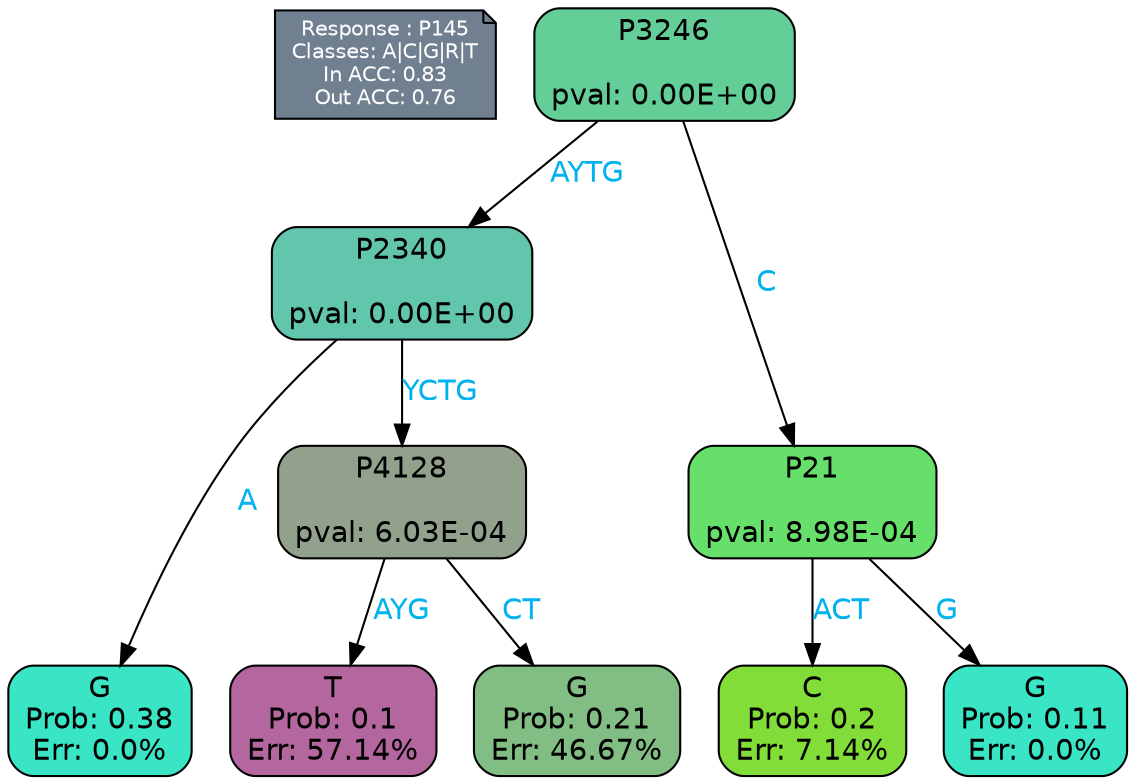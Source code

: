 digraph Tree {
node [shape=box, style="filled, rounded", color="black", fontname=helvetica] ;
graph [ranksep=equally, splines=polylines, bgcolor=transparent, dpi=600] ;
edge [fontname=helvetica] ;
LEGEND [label="Response : P145
Classes: A|C|G|R|T
In ACC: 0.83
Out ACC: 0.76
",shape=note,align=left,style=filled,fillcolor="slategray",fontcolor="white",fontsize=10];1 [label="P3246

pval: 0.00E+00", fillcolor="#63ce97"] ;
2 [label="P2340

pval: 0.00E+00", fillcolor="#61c6ab"] ;
3 [label="G
Prob: 0.38
Err: 0.0%", fillcolor="#39e5c5"] ;
4 [label="P4128

pval: 6.03E-04", fillcolor="#92a18c"] ;
5 [label="T
Prob: 0.1
Err: 57.14%", fillcolor="#b4669f"] ;
6 [label="G
Prob: 0.21
Err: 46.67%", fillcolor="#82bd83"] ;
7 [label="P21

pval: 8.98E-04", fillcolor="#67e06b"] ;
8 [label="C
Prob: 0.2
Err: 7.14%", fillcolor="#82dd39"] ;
9 [label="G
Prob: 0.11
Err: 0.0%", fillcolor="#39e5c5"] ;
1 -> 2 [label="AYTG",fontcolor=deepskyblue2] ;
1 -> 7 [label="C",fontcolor=deepskyblue2] ;
2 -> 3 [label="A",fontcolor=deepskyblue2] ;
2 -> 4 [label="YCTG",fontcolor=deepskyblue2] ;
4 -> 5 [label="AYG",fontcolor=deepskyblue2] ;
4 -> 6 [label="CT",fontcolor=deepskyblue2] ;
7 -> 8 [label="ACT",fontcolor=deepskyblue2] ;
7 -> 9 [label="G",fontcolor=deepskyblue2] ;
{rank = same; 3;5;6;8;9;}{rank = same; LEGEND;1;}}